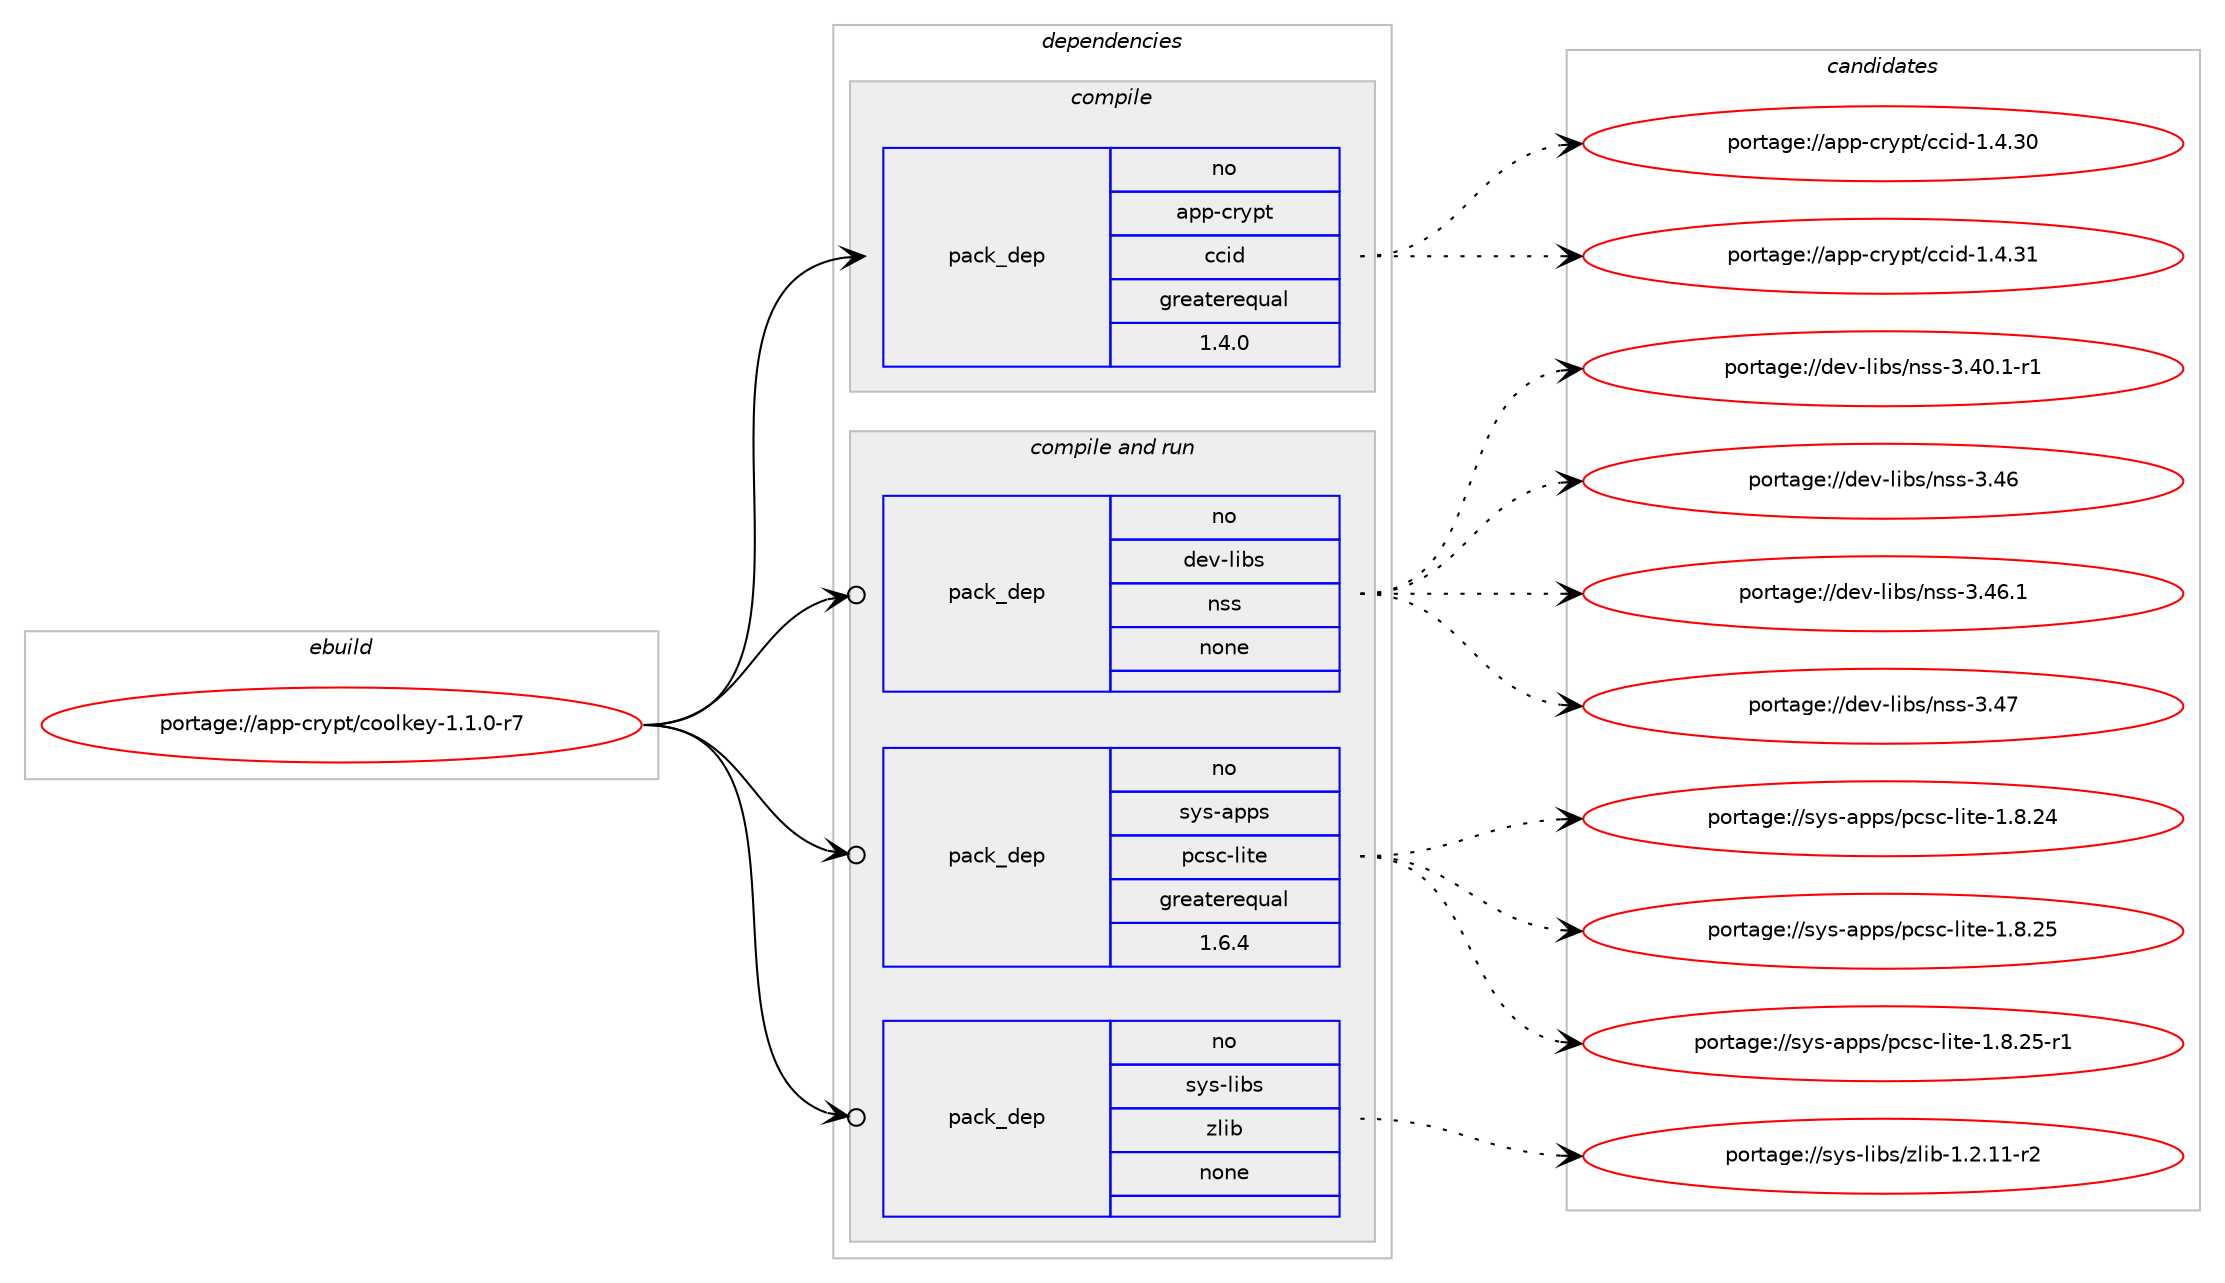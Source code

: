 digraph prolog {

# *************
# Graph options
# *************

newrank=true;
concentrate=true;
compound=true;
graph [rankdir=LR,fontname=Helvetica,fontsize=10,ranksep=1.5];#, ranksep=2.5, nodesep=0.2];
edge  [arrowhead=vee];
node  [fontname=Helvetica,fontsize=10];

# **********
# The ebuild
# **********

subgraph cluster_leftcol {
color=gray;
rank=same;
label=<<i>ebuild</i>>;
id [label="portage://app-crypt/coolkey-1.1.0-r7", color=red, width=4, href="../app-crypt/coolkey-1.1.0-r7.svg"];
}

# ****************
# The dependencies
# ****************

subgraph cluster_midcol {
color=gray;
label=<<i>dependencies</i>>;
subgraph cluster_compile {
fillcolor="#eeeeee";
style=filled;
label=<<i>compile</i>>;
subgraph pack8950 {
dependency12371 [label=<<TABLE BORDER="0" CELLBORDER="1" CELLSPACING="0" CELLPADDING="4" WIDTH="220"><TR><TD ROWSPAN="6" CELLPADDING="30">pack_dep</TD></TR><TR><TD WIDTH="110">no</TD></TR><TR><TD>app-crypt</TD></TR><TR><TD>ccid</TD></TR><TR><TD>greaterequal</TD></TR><TR><TD>1.4.0</TD></TR></TABLE>>, shape=none, color=blue];
}
id:e -> dependency12371:w [weight=20,style="solid",arrowhead="vee"];
}
subgraph cluster_compileandrun {
fillcolor="#eeeeee";
style=filled;
label=<<i>compile and run</i>>;
subgraph pack8951 {
dependency12372 [label=<<TABLE BORDER="0" CELLBORDER="1" CELLSPACING="0" CELLPADDING="4" WIDTH="220"><TR><TD ROWSPAN="6" CELLPADDING="30">pack_dep</TD></TR><TR><TD WIDTH="110">no</TD></TR><TR><TD>dev-libs</TD></TR><TR><TD>nss</TD></TR><TR><TD>none</TD></TR><TR><TD></TD></TR></TABLE>>, shape=none, color=blue];
}
id:e -> dependency12372:w [weight=20,style="solid",arrowhead="odotvee"];
subgraph pack8952 {
dependency12373 [label=<<TABLE BORDER="0" CELLBORDER="1" CELLSPACING="0" CELLPADDING="4" WIDTH="220"><TR><TD ROWSPAN="6" CELLPADDING="30">pack_dep</TD></TR><TR><TD WIDTH="110">no</TD></TR><TR><TD>sys-apps</TD></TR><TR><TD>pcsc-lite</TD></TR><TR><TD>greaterequal</TD></TR><TR><TD>1.6.4</TD></TR></TABLE>>, shape=none, color=blue];
}
id:e -> dependency12373:w [weight=20,style="solid",arrowhead="odotvee"];
subgraph pack8953 {
dependency12374 [label=<<TABLE BORDER="0" CELLBORDER="1" CELLSPACING="0" CELLPADDING="4" WIDTH="220"><TR><TD ROWSPAN="6" CELLPADDING="30">pack_dep</TD></TR><TR><TD WIDTH="110">no</TD></TR><TR><TD>sys-libs</TD></TR><TR><TD>zlib</TD></TR><TR><TD>none</TD></TR><TR><TD></TD></TR></TABLE>>, shape=none, color=blue];
}
id:e -> dependency12374:w [weight=20,style="solid",arrowhead="odotvee"];
}
subgraph cluster_run {
fillcolor="#eeeeee";
style=filled;
label=<<i>run</i>>;
}
}

# **************
# The candidates
# **************

subgraph cluster_choices {
rank=same;
color=gray;
label=<<i>candidates</i>>;

subgraph choice8950 {
color=black;
nodesep=1;
choiceportage97112112459911412111211647999910510045494652465148 [label="portage://app-crypt/ccid-1.4.30", color=red, width=4,href="../app-crypt/ccid-1.4.30.svg"];
choiceportage97112112459911412111211647999910510045494652465149 [label="portage://app-crypt/ccid-1.4.31", color=red, width=4,href="../app-crypt/ccid-1.4.31.svg"];
dependency12371:e -> choiceportage97112112459911412111211647999910510045494652465148:w [style=dotted,weight="100"];
dependency12371:e -> choiceportage97112112459911412111211647999910510045494652465149:w [style=dotted,weight="100"];
}
subgraph choice8951 {
color=black;
nodesep=1;
choiceportage100101118451081059811547110115115455146524846494511449 [label="portage://dev-libs/nss-3.40.1-r1", color=red, width=4,href="../dev-libs/nss-3.40.1-r1.svg"];
choiceportage1001011184510810598115471101151154551465254 [label="portage://dev-libs/nss-3.46", color=red, width=4,href="../dev-libs/nss-3.46.svg"];
choiceportage10010111845108105981154711011511545514652544649 [label="portage://dev-libs/nss-3.46.1", color=red, width=4,href="../dev-libs/nss-3.46.1.svg"];
choiceportage1001011184510810598115471101151154551465255 [label="portage://dev-libs/nss-3.47", color=red, width=4,href="../dev-libs/nss-3.47.svg"];
dependency12372:e -> choiceportage100101118451081059811547110115115455146524846494511449:w [style=dotted,weight="100"];
dependency12372:e -> choiceportage1001011184510810598115471101151154551465254:w [style=dotted,weight="100"];
dependency12372:e -> choiceportage10010111845108105981154711011511545514652544649:w [style=dotted,weight="100"];
dependency12372:e -> choiceportage1001011184510810598115471101151154551465255:w [style=dotted,weight="100"];
}
subgraph choice8952 {
color=black;
nodesep=1;
choiceportage11512111545971121121154711299115994510810511610145494656465052 [label="portage://sys-apps/pcsc-lite-1.8.24", color=red, width=4,href="../sys-apps/pcsc-lite-1.8.24.svg"];
choiceportage11512111545971121121154711299115994510810511610145494656465053 [label="portage://sys-apps/pcsc-lite-1.8.25", color=red, width=4,href="../sys-apps/pcsc-lite-1.8.25.svg"];
choiceportage115121115459711211211547112991159945108105116101454946564650534511449 [label="portage://sys-apps/pcsc-lite-1.8.25-r1", color=red, width=4,href="../sys-apps/pcsc-lite-1.8.25-r1.svg"];
dependency12373:e -> choiceportage11512111545971121121154711299115994510810511610145494656465052:w [style=dotted,weight="100"];
dependency12373:e -> choiceportage11512111545971121121154711299115994510810511610145494656465053:w [style=dotted,weight="100"];
dependency12373:e -> choiceportage115121115459711211211547112991159945108105116101454946564650534511449:w [style=dotted,weight="100"];
}
subgraph choice8953 {
color=black;
nodesep=1;
choiceportage11512111545108105981154712210810598454946504649494511450 [label="portage://sys-libs/zlib-1.2.11-r2", color=red, width=4,href="../sys-libs/zlib-1.2.11-r2.svg"];
dependency12374:e -> choiceportage11512111545108105981154712210810598454946504649494511450:w [style=dotted,weight="100"];
}
}

}
